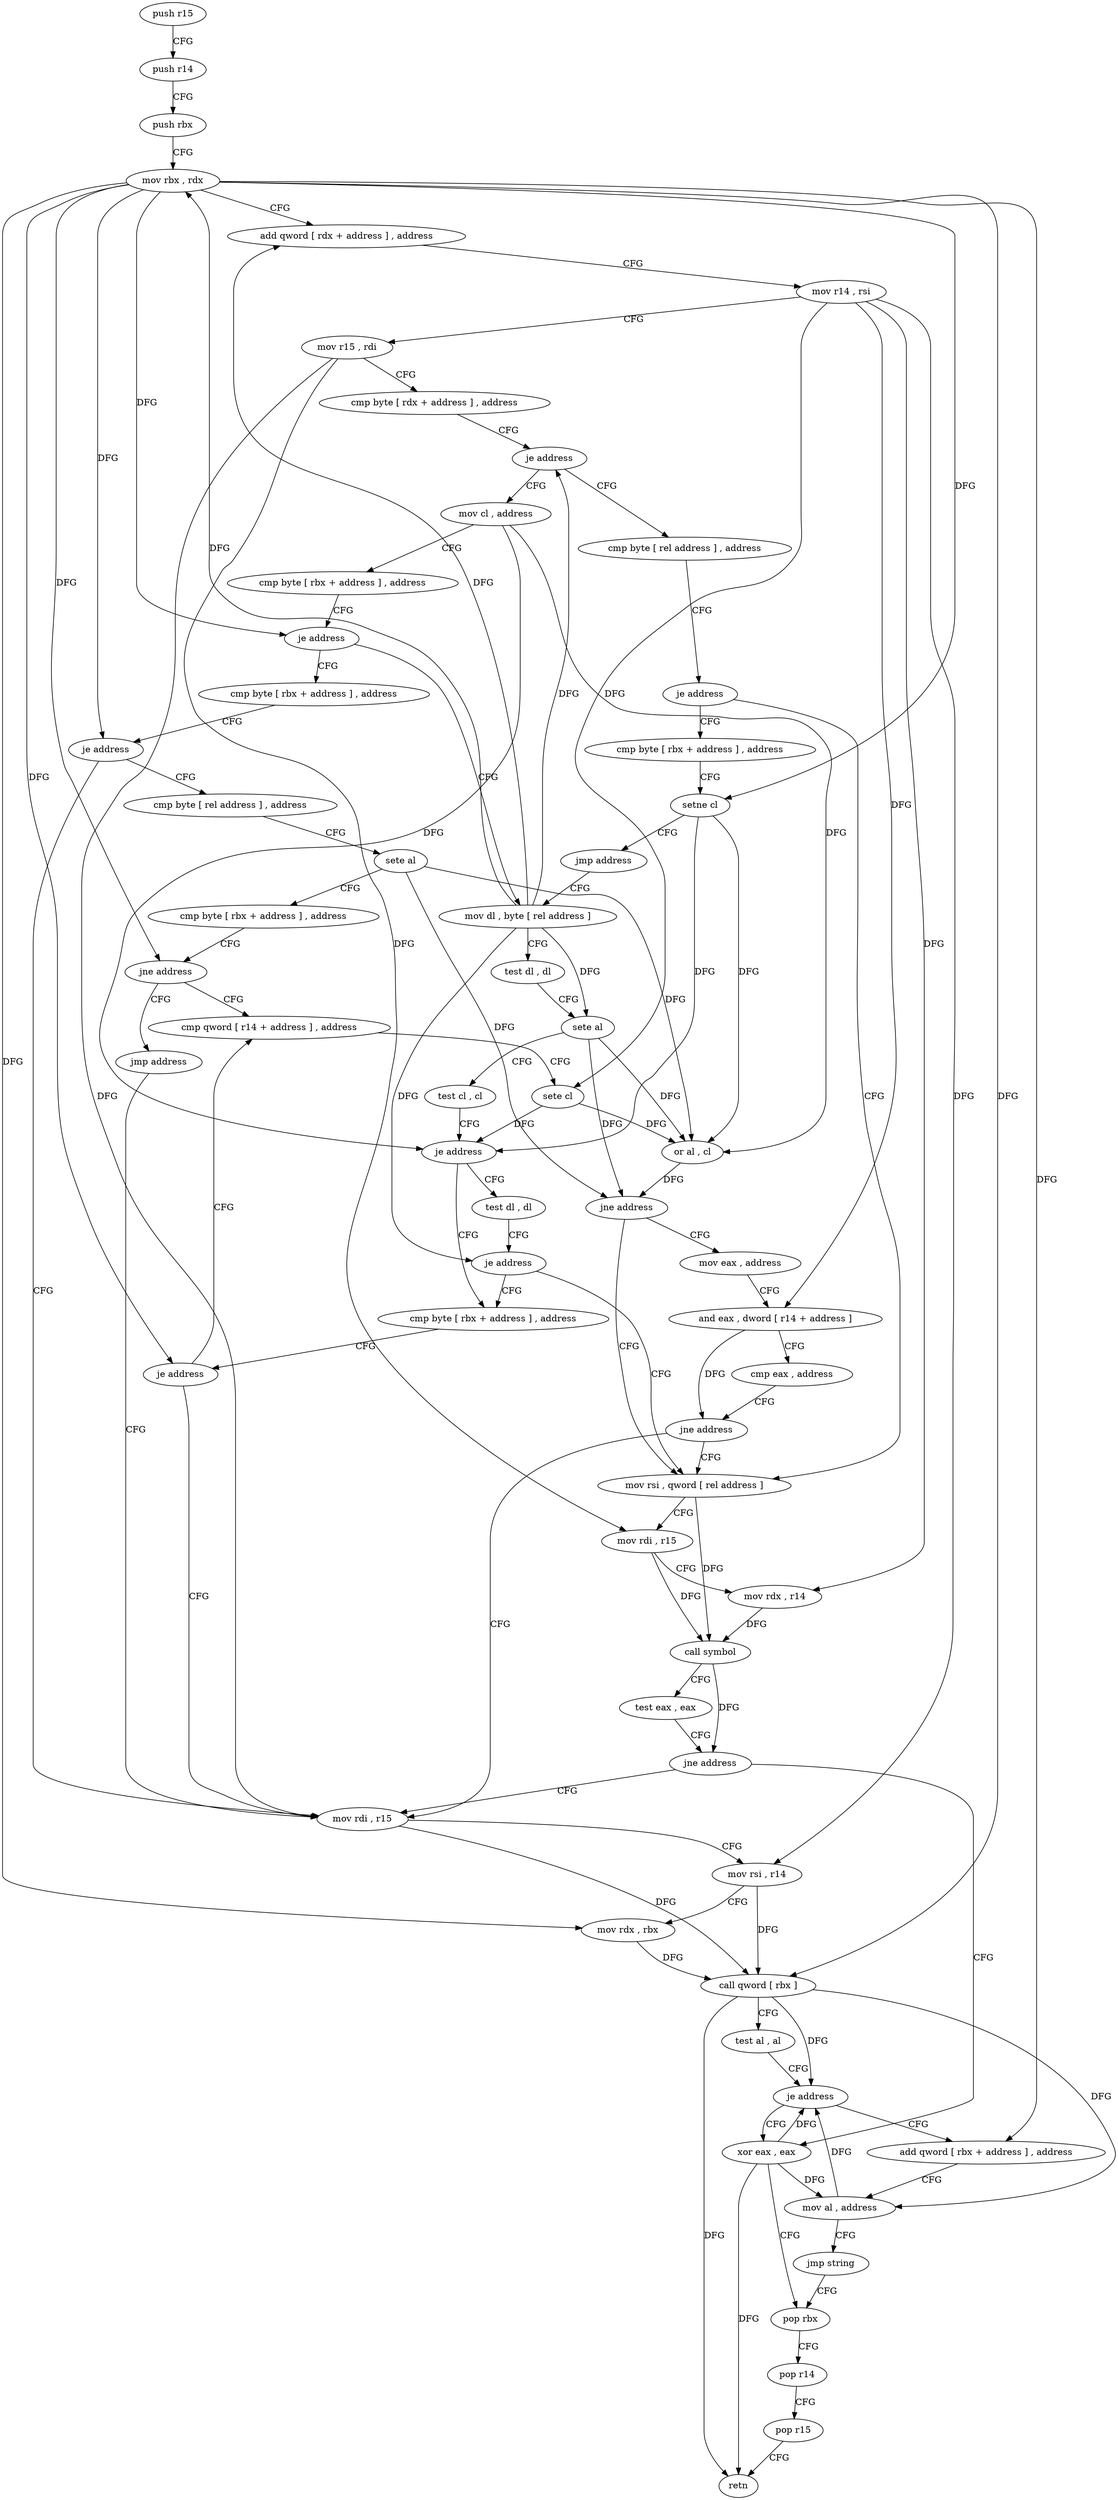 digraph "func" {
"4232592" [label = "push r15" ]
"4232594" [label = "push r14" ]
"4232596" [label = "push rbx" ]
"4232597" [label = "mov rbx , rdx" ]
"4232600" [label = "add qword [ rdx + address ] , address" ]
"4232608" [label = "mov r14 , rsi" ]
"4232611" [label = "mov r15 , rdi" ]
"4232614" [label = "cmp byte [ rdx + address ] , address" ]
"4232618" [label = "je address" ]
"4232638" [label = "mov cl , address" ]
"4232620" [label = "cmp byte [ rel address ] , address" ]
"4232640" [label = "cmp byte [ rbx + address ] , address" ]
"4232644" [label = "je address" ]
"4232756" [label = "cmp byte [ rbx + address ] , address" ]
"4232646" [label = "mov dl , byte [ rel address ]" ]
"4232627" [label = "je address" ]
"4232699" [label = "mov rsi , qword [ rel address ]" ]
"4232629" [label = "cmp byte [ rbx + address ] , address" ]
"4232760" [label = "je address" ]
"4232721" [label = "mov rdi , r15" ]
"4232762" [label = "cmp byte [ rel address ] , address" ]
"4232652" [label = "test dl , dl" ]
"4232654" [label = "sete al" ]
"4232657" [label = "test cl , cl" ]
"4232659" [label = "je address" ]
"4232665" [label = "cmp byte [ rbx + address ] , address" ]
"4232661" [label = "test dl , dl" ]
"4232706" [label = "mov rdi , r15" ]
"4232709" [label = "mov rdx , r14" ]
"4232712" [label = "call symbol" ]
"4232717" [label = "test eax , eax" ]
"4232719" [label = "jne address" ]
"4232748" [label = "xor eax , eax" ]
"4232633" [label = "setne cl" ]
"4232636" [label = "jmp address" ]
"4232724" [label = "mov rsi , r14" ]
"4232727" [label = "mov rdx , rbx" ]
"4232730" [label = "call qword [ rbx ]" ]
"4232732" [label = "test al , al" ]
"4232734" [label = "je address" ]
"4232736" [label = "add qword [ rbx + address ] , address" ]
"4232769" [label = "sete al" ]
"4232772" [label = "cmp byte [ rbx + address ] , address" ]
"4232776" [label = "jne address" ]
"4232671" [label = "cmp qword [ r14 + address ] , address" ]
"4232778" [label = "jmp address" ]
"4232669" [label = "je address" ]
"4232663" [label = "je address" ]
"4232750" [label = "pop rbx" ]
"4232744" [label = "mov al , address" ]
"4232746" [label = "jmp string" ]
"4232676" [label = "sete cl" ]
"4232679" [label = "or al , cl" ]
"4232681" [label = "jne address" ]
"4232683" [label = "mov eax , address" ]
"4232751" [label = "pop r14" ]
"4232753" [label = "pop r15" ]
"4232755" [label = "retn" ]
"4232688" [label = "and eax , dword [ r14 + address ]" ]
"4232692" [label = "cmp eax , address" ]
"4232697" [label = "jne address" ]
"4232592" -> "4232594" [ label = "CFG" ]
"4232594" -> "4232596" [ label = "CFG" ]
"4232596" -> "4232597" [ label = "CFG" ]
"4232597" -> "4232600" [ label = "CFG" ]
"4232597" -> "4232644" [ label = "DFG" ]
"4232597" -> "4232760" [ label = "DFG" ]
"4232597" -> "4232633" [ label = "DFG" ]
"4232597" -> "4232727" [ label = "DFG" ]
"4232597" -> "4232730" [ label = "DFG" ]
"4232597" -> "4232776" [ label = "DFG" ]
"4232597" -> "4232669" [ label = "DFG" ]
"4232597" -> "4232736" [ label = "DFG" ]
"4232600" -> "4232608" [ label = "CFG" ]
"4232608" -> "4232611" [ label = "CFG" ]
"4232608" -> "4232709" [ label = "DFG" ]
"4232608" -> "4232724" [ label = "DFG" ]
"4232608" -> "4232676" [ label = "DFG" ]
"4232608" -> "4232688" [ label = "DFG" ]
"4232611" -> "4232614" [ label = "CFG" ]
"4232611" -> "4232706" [ label = "DFG" ]
"4232611" -> "4232721" [ label = "DFG" ]
"4232614" -> "4232618" [ label = "CFG" ]
"4232618" -> "4232638" [ label = "CFG" ]
"4232618" -> "4232620" [ label = "CFG" ]
"4232638" -> "4232640" [ label = "CFG" ]
"4232638" -> "4232659" [ label = "DFG" ]
"4232638" -> "4232679" [ label = "DFG" ]
"4232620" -> "4232627" [ label = "CFG" ]
"4232640" -> "4232644" [ label = "CFG" ]
"4232644" -> "4232756" [ label = "CFG" ]
"4232644" -> "4232646" [ label = "CFG" ]
"4232756" -> "4232760" [ label = "CFG" ]
"4232646" -> "4232652" [ label = "CFG" ]
"4232646" -> "4232597" [ label = "DFG" ]
"4232646" -> "4232600" [ label = "DFG" ]
"4232646" -> "4232618" [ label = "DFG" ]
"4232646" -> "4232654" [ label = "DFG" ]
"4232646" -> "4232663" [ label = "DFG" ]
"4232627" -> "4232699" [ label = "CFG" ]
"4232627" -> "4232629" [ label = "CFG" ]
"4232699" -> "4232706" [ label = "CFG" ]
"4232699" -> "4232712" [ label = "DFG" ]
"4232629" -> "4232633" [ label = "CFG" ]
"4232760" -> "4232721" [ label = "CFG" ]
"4232760" -> "4232762" [ label = "CFG" ]
"4232721" -> "4232724" [ label = "CFG" ]
"4232721" -> "4232730" [ label = "DFG" ]
"4232762" -> "4232769" [ label = "CFG" ]
"4232652" -> "4232654" [ label = "CFG" ]
"4232654" -> "4232657" [ label = "CFG" ]
"4232654" -> "4232679" [ label = "DFG" ]
"4232654" -> "4232681" [ label = "DFG" ]
"4232657" -> "4232659" [ label = "CFG" ]
"4232659" -> "4232665" [ label = "CFG" ]
"4232659" -> "4232661" [ label = "CFG" ]
"4232665" -> "4232669" [ label = "CFG" ]
"4232661" -> "4232663" [ label = "CFG" ]
"4232706" -> "4232709" [ label = "CFG" ]
"4232706" -> "4232712" [ label = "DFG" ]
"4232709" -> "4232712" [ label = "DFG" ]
"4232712" -> "4232717" [ label = "CFG" ]
"4232712" -> "4232719" [ label = "DFG" ]
"4232717" -> "4232719" [ label = "CFG" ]
"4232719" -> "4232748" [ label = "CFG" ]
"4232719" -> "4232721" [ label = "CFG" ]
"4232748" -> "4232750" [ label = "CFG" ]
"4232748" -> "4232734" [ label = "DFG" ]
"4232748" -> "4232744" [ label = "DFG" ]
"4232748" -> "4232755" [ label = "DFG" ]
"4232633" -> "4232636" [ label = "CFG" ]
"4232633" -> "4232659" [ label = "DFG" ]
"4232633" -> "4232679" [ label = "DFG" ]
"4232636" -> "4232646" [ label = "CFG" ]
"4232724" -> "4232727" [ label = "CFG" ]
"4232724" -> "4232730" [ label = "DFG" ]
"4232727" -> "4232730" [ label = "DFG" ]
"4232730" -> "4232732" [ label = "CFG" ]
"4232730" -> "4232734" [ label = "DFG" ]
"4232730" -> "4232744" [ label = "DFG" ]
"4232730" -> "4232755" [ label = "DFG" ]
"4232732" -> "4232734" [ label = "CFG" ]
"4232734" -> "4232748" [ label = "CFG" ]
"4232734" -> "4232736" [ label = "CFG" ]
"4232736" -> "4232744" [ label = "CFG" ]
"4232769" -> "4232772" [ label = "CFG" ]
"4232769" -> "4232679" [ label = "DFG" ]
"4232769" -> "4232681" [ label = "DFG" ]
"4232772" -> "4232776" [ label = "CFG" ]
"4232776" -> "4232671" [ label = "CFG" ]
"4232776" -> "4232778" [ label = "CFG" ]
"4232671" -> "4232676" [ label = "CFG" ]
"4232778" -> "4232721" [ label = "CFG" ]
"4232669" -> "4232721" [ label = "CFG" ]
"4232669" -> "4232671" [ label = "CFG" ]
"4232663" -> "4232699" [ label = "CFG" ]
"4232663" -> "4232665" [ label = "CFG" ]
"4232750" -> "4232751" [ label = "CFG" ]
"4232744" -> "4232746" [ label = "CFG" ]
"4232744" -> "4232734" [ label = "DFG" ]
"4232746" -> "4232750" [ label = "CFG" ]
"4232676" -> "4232679" [ label = "DFG" ]
"4232676" -> "4232659" [ label = "DFG" ]
"4232679" -> "4232681" [ label = "DFG" ]
"4232681" -> "4232699" [ label = "CFG" ]
"4232681" -> "4232683" [ label = "CFG" ]
"4232683" -> "4232688" [ label = "CFG" ]
"4232751" -> "4232753" [ label = "CFG" ]
"4232753" -> "4232755" [ label = "CFG" ]
"4232688" -> "4232692" [ label = "CFG" ]
"4232688" -> "4232697" [ label = "DFG" ]
"4232692" -> "4232697" [ label = "CFG" ]
"4232697" -> "4232721" [ label = "CFG" ]
"4232697" -> "4232699" [ label = "CFG" ]
}
